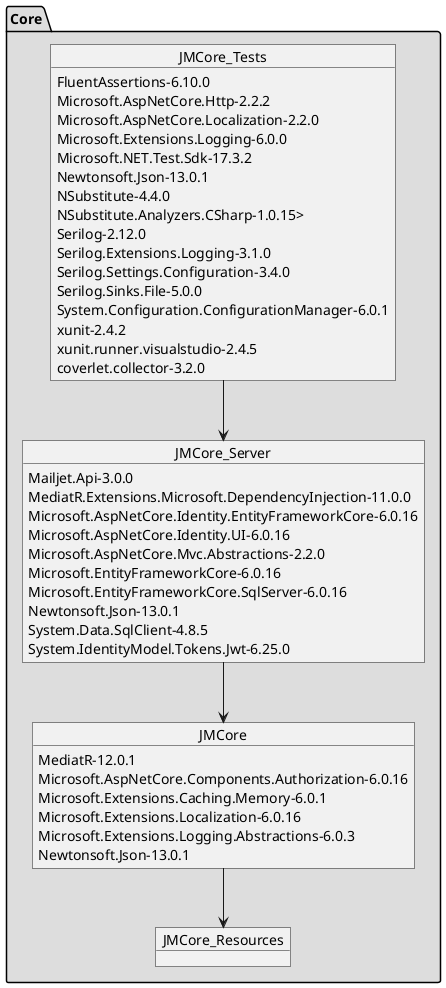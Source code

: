 ﻿@startuml
package Core #DDDDDD {
    object JMCore{
      MediatR-12.0.1
      Microsoft.AspNetCore.Components.Authorization-6.0.16
      Microsoft.Extensions.Caching.Memory-6.0.1
      Microsoft.Extensions.Localization-6.0.16
      Microsoft.Extensions.Logging.Abstractions-6.0.3
      Newtonsoft.Json-13.0.1
    }
    
    object JMCore_Resources{
        
    }
    
    object JMCore_Server{
      Mailjet.Api-3.0.0
      MediatR.Extensions.Microsoft.DependencyInjection-11.0.0
      Microsoft.AspNetCore.Identity.EntityFrameworkCore-6.0.16
      Microsoft.AspNetCore.Identity.UI-6.0.16
      Microsoft.AspNetCore.Mvc.Abstractions-2.2.0
      Microsoft.EntityFrameworkCore-6.0.16
      Microsoft.EntityFrameworkCore.SqlServer-6.0.16
      Newtonsoft.Json-13.0.1
      System.Data.SqlClient-4.8.5
      System.IdentityModel.Tokens.Jwt-6.25.0
    }
    
    object JMCore_Tests {
    FluentAssertions-6.10.0
    Microsoft.AspNetCore.Http-2.2.2
    Microsoft.AspNetCore.Localization-2.2.0
    Microsoft.Extensions.Logging-6.0.0
    Microsoft.NET.Test.Sdk-17.3.2
    Newtonsoft.Json-13.0.1
    NSubstitute-4.4.0
    NSubstitute.Analyzers.CSharp-1.0.15>
    Serilog-2.12.0
    Serilog.Extensions.Logging-3.1.0
    Serilog.Settings.Configuration-3.4.0
    Serilog.Sinks.File-5.0.0
    System.Configuration.ConfigurationManager-6.0.1
    xunit-2.4.2
    xunit.runner.visualstudio-2.4.5
    coverlet.collector-3.2.0

      
    }
    JMCore --> JMCore_Resources
    JMCore_Server --> JMCore
    JMCore_Tests --> JMCore_Server
}
@enduml
